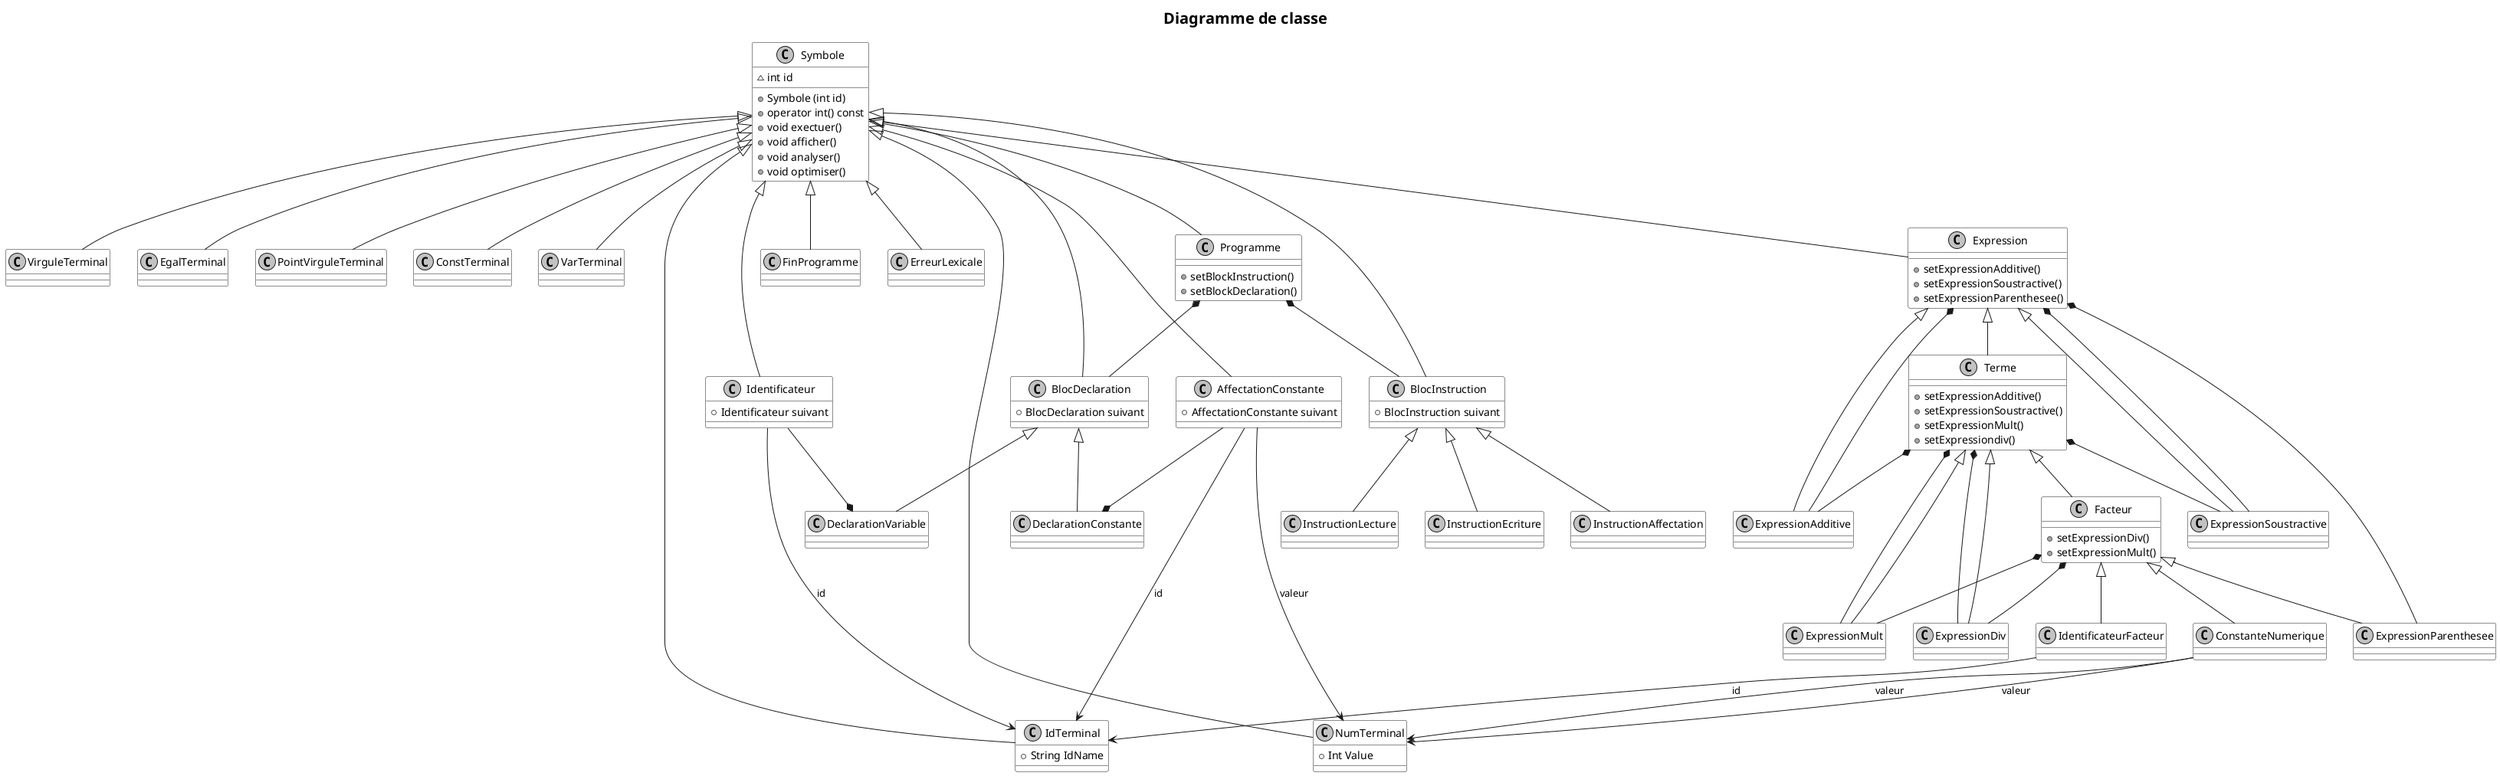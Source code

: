 @startuml
skinparam monochrome true
skinparam shadowing false
skinparam TitleFontSize 20
skinparam sequenceTitleFontSize 20
skinparam sequenceTitleFontStyle plain

skinparam class {
	BackgroundColor white
	BackgroundColor<<Warning>> lightblue
}

title Diagramme de classe

class Symbole{
	~int id
	+Symbole (int id)
	+operator int() const
	+void exectuer()
	+void afficher()
	+void analyser()
	+void optimiser()
}

class VirguleTerminal
class EgalTerminal
Class PointVirguleTerminal
class ConstTerminal
class VarTerminal
class EgalTerminal
class IdTerminal{
  +String IdName
}
class NumTerminal{
  +Int Value
}
class FinProgramme
class ErreurLexicale

class AffectationConstante{
	+AffectationConstante suivant
}
class Identificateur{
	+Identificateur suivant
}
class IdentificateurFacteur
class BlocDeclaration {
    +BlocDeclaration suivant
}
class DeclarationVariable
class DeclarationConstante
class Programme{
    +setBlockInstruction()
    +setBlockDeclaration()
}
class BlocInstruction {
    +BlocInstruction suivant
}
class InstructionLecture
class InstructionEcriture
class InstructionAffectation
class Expression{
  +setExpressionAdditive()
  +setExpressionSoustractive()
  +setExpressionParenthesee()
}
class ExpressionAdditive
class ExpressionSoustractive
class Terme{
  +setExpressionAdditive()
  +setExpressionSoustractive()
  +setExpressionMult()
  +setExpressiondiv()
}
class ExpressionMult
class ExpressionDiv
class Facteur{
  +setExpressionDiv()
  +setExpressionMult()

}
class ExpressionParenthesee
class ConstanteNumerique

Symbole <|-- Programme
Symbole <|-- BlocDeclaration
Symbole <|-- BlocInstruction
Symbole <|-- AffectationConstante
Symbole <|-- Identificateur
Symbole <|-- Expression
Symbole <|-- VirguleTerminal
Symbole <|-- PointVirguleTerminal
Symbole <|-- ConstTerminal
Symbole <|-- VarTerminal
Symbole <|-- EgalTerminal
Symbole <|-- IdTerminal
Symbole <|-- NumTerminal
Symbole <|-- FinProgramme
Symbole <|-- ErreurLexicale

Programme *-- BlocDeclaration
Programme *-- BlocInstruction

BlocDeclaration <|-- DeclarationVariable
BlocDeclaration <|-- DeclarationConstante

Identificateur --* DeclarationVariable

AffectationConstante --* DeclarationConstante


BlocInstruction <|-- InstructionLecture
BlocInstruction <|-- InstructionEcriture
BlocInstruction <|-- InstructionAffectation

Expression <|-- ExpressionAdditive
Expression *-- ExpressionAdditive
Expression <|-- ExpressionSoustractive
Expression *-- ExpressionSoustractive
Expression <|-- Terme
Expression *-- ExpressionParenthesee

Terme *-- ExpressionAdditive
Terme *-- ExpressionSoustractive
Terme *-- ExpressionMult
Terme <|-- ExpressionMult
Terme *-- ExpressionDiv
Terme <|-- ExpressionDiv
Terme <|-- Facteur

Facteur <|-- ExpressionParenthesee
Facteur *-- ExpressionMult
Facteur *-- ExpressionDiv
Facteur <|-- ConstanteNumerique
Facteur <|-- IdentificateurFacteur

AffectationConstante --> IdTerminal : id
AffectationConstante --> NumTerminal : valeur
Identificateur --> IdTerminal : id
ConstanteNumerique --> NumTerminal : valeur
ConstanteNumerique --> NumTerminal : valeur
IdentificateurFacteur --> IdTerminal : id
@endumlSymbole <|--